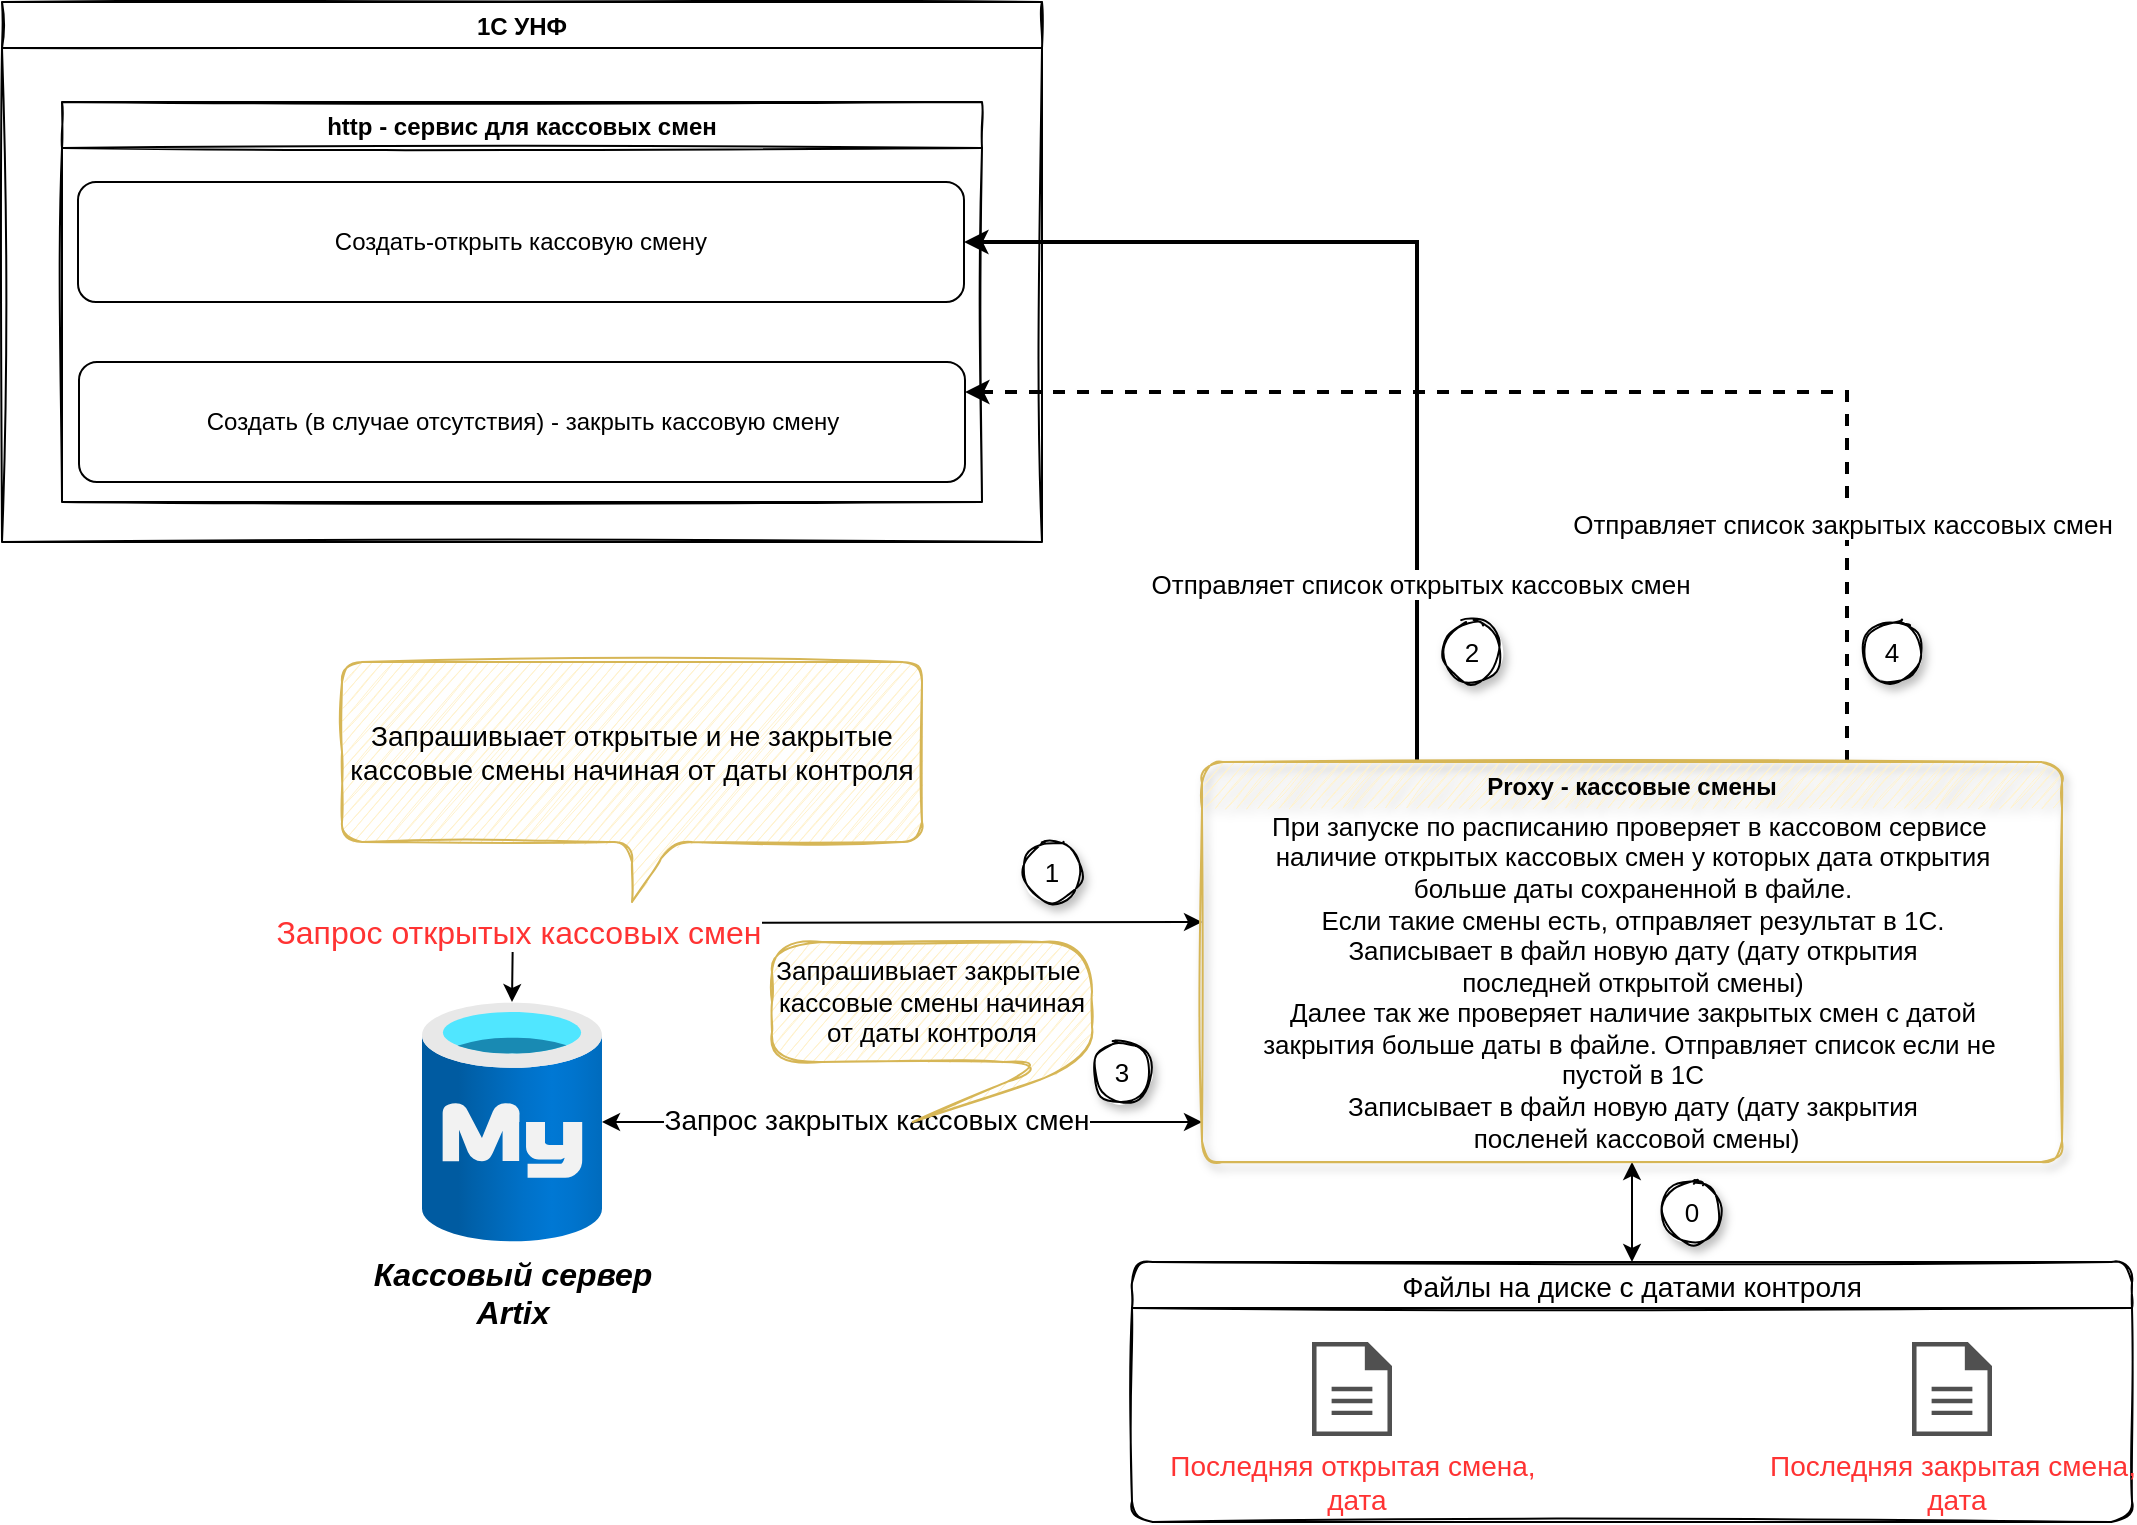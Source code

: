 <mxfile version="15.8.4" type="device"><diagram id="aXsvR8GPG2m_9DrB6gUw" name="Страница 1"><mxGraphModel dx="1102" dy="875" grid="1" gridSize="10" guides="1" tooltips="1" connect="1" arrows="1" fold="1" page="1" pageScale="1" pageWidth="1169" pageHeight="827" math="0" shadow="0"><root><mxCell id="0"/><mxCell id="1" parent="0"/><mxCell id="7s2B3bXKjC4CJTGoDvn3-1" value="1C УНФ" style="swimlane;sketch=1;" parent="1" vertex="1"><mxGeometry x="40" y="40" width="520" height="270" as="geometry"/></mxCell><mxCell id="7s2B3bXKjC4CJTGoDvn3-3" value="http - сервис для кассовых смен" style="swimlane;sketch=1;" parent="7s2B3bXKjC4CJTGoDvn3-1" vertex="1"><mxGeometry x="30" y="50" width="460" height="200" as="geometry"/></mxCell><mxCell id="7s2B3bXKjC4CJTGoDvn3-4" value="Создать-открыть кассовую смену" style="rounded=1;whiteSpace=wrap;html=1;" parent="7s2B3bXKjC4CJTGoDvn3-3" vertex="1"><mxGeometry x="8" y="40" width="443" height="60" as="geometry"/></mxCell><mxCell id="7s2B3bXKjC4CJTGoDvn3-5" value="Создать (в случае отсутствия) - закрыть кассовую смену" style="rounded=1;whiteSpace=wrap;html=1;" parent="7s2B3bXKjC4CJTGoDvn3-3" vertex="1"><mxGeometry x="8.5" y="130" width="443" height="60" as="geometry"/></mxCell><mxCell id="7s2B3bXKjC4CJTGoDvn3-10" style="edgeStyle=orthogonalEdgeStyle;rounded=0;orthogonalLoop=1;jettySize=auto;html=1;fontSize=16;startArrow=classic;startFill=1;" parent="1" edge="1"><mxGeometry relative="1" as="geometry"><mxPoint x="640" y="500" as="sourcePoint"/><mxPoint x="295" y="540" as="targetPoint"/></mxGeometry></mxCell><mxCell id="7s2B3bXKjC4CJTGoDvn3-11" value="Запрос открытых кассовых смен" style="edgeLabel;html=1;align=center;verticalAlign=middle;resizable=0;points=[];fontSize=16;fontColor=#FF3333;" parent="7s2B3bXKjC4CJTGoDvn3-10" vertex="1" connectable="0"><mxGeometry x="0.815" y="2" relative="1" as="geometry"><mxPoint as="offset"/></mxGeometry></mxCell><mxCell id="7s2B3bXKjC4CJTGoDvn3-18" style="edgeStyle=orthogonalEdgeStyle;rounded=0;orthogonalLoop=1;jettySize=auto;html=1;entryX=0.5;entryY=0;entryDx=0;entryDy=0;fontSize=14;fontColor=#000000;startArrow=classic;startFill=1;" parent="1" source="7s2B3bXKjC4CJTGoDvn3-6" target="7s2B3bXKjC4CJTGoDvn3-17" edge="1"><mxGeometry relative="1" as="geometry"/></mxCell><mxCell id="7s2B3bXKjC4CJTGoDvn3-22" style="edgeStyle=orthogonalEdgeStyle;rounded=0;orthogonalLoop=1;jettySize=auto;html=1;exitX=0.25;exitY=0;exitDx=0;exitDy=0;entryX=1;entryY=0.5;entryDx=0;entryDy=0;fontSize=13;fontColor=#000000;startArrow=none;startFill=0;strokeWidth=2;" parent="1" source="7s2B3bXKjC4CJTGoDvn3-6" target="7s2B3bXKjC4CJTGoDvn3-4" edge="1"><mxGeometry relative="1" as="geometry"/></mxCell><mxCell id="7s2B3bXKjC4CJTGoDvn3-24" value="Отправляет список открытых кассовых смен" style="edgeLabel;html=1;align=center;verticalAlign=middle;resizable=0;points=[];fontSize=13;fontColor=#000000;" parent="7s2B3bXKjC4CJTGoDvn3-22" vertex="1" connectable="0"><mxGeometry x="-0.634" y="-1" relative="1" as="geometry"><mxPoint as="offset"/></mxGeometry></mxCell><mxCell id="7s2B3bXKjC4CJTGoDvn3-23" style="edgeStyle=orthogonalEdgeStyle;rounded=0;orthogonalLoop=1;jettySize=auto;html=1;exitX=0.75;exitY=0;exitDx=0;exitDy=0;entryX=1;entryY=0.25;entryDx=0;entryDy=0;fontSize=13;fontColor=#000000;startArrow=none;startFill=0;dashed=1;strokeWidth=2;" parent="1" source="7s2B3bXKjC4CJTGoDvn3-6" target="7s2B3bXKjC4CJTGoDvn3-5" edge="1"><mxGeometry relative="1" as="geometry"/></mxCell><mxCell id="7s2B3bXKjC4CJTGoDvn3-26" value="Отправляет список закрытых кассовых смен" style="edgeLabel;html=1;align=center;verticalAlign=middle;resizable=0;points=[];fontSize=13;fontColor=#000000;" parent="7s2B3bXKjC4CJTGoDvn3-23" vertex="1" connectable="0"><mxGeometry x="-0.62" y="3" relative="1" as="geometry"><mxPoint as="offset"/></mxGeometry></mxCell><mxCell id="7s2B3bXKjC4CJTGoDvn3-19" style="edgeStyle=orthogonalEdgeStyle;rounded=0;orthogonalLoop=1;jettySize=auto;html=1;fontSize=14;fontColor=#000000;startArrow=classic;startFill=1;" parent="1" source="7s2B3bXKjC4CJTGoDvn3-9" edge="1"><mxGeometry relative="1" as="geometry"><mxPoint x="640" y="600" as="targetPoint"/></mxGeometry></mxCell><mxCell id="7s2B3bXKjC4CJTGoDvn3-20" value="Запрос закрытых кассовых смен" style="edgeLabel;html=1;align=center;verticalAlign=middle;resizable=0;points=[];fontSize=14;fontColor=#000000;" parent="7s2B3bXKjC4CJTGoDvn3-19" vertex="1" connectable="0"><mxGeometry x="-0.087" y="1" relative="1" as="geometry"><mxPoint as="offset"/></mxGeometry></mxCell><mxCell id="7s2B3bXKjC4CJTGoDvn3-9" value="&lt;b style=&quot;font-size: 16px&quot;&gt;&lt;i&gt;Кассовый сервер&lt;br&gt;Artix&lt;/i&gt;&lt;/b&gt;" style="aspect=fixed;html=1;points=[];align=center;image;fontSize=12;image=img/lib/azure2/databases/Azure_Database_MySQL_Server.svg;rounded=1;sketch=1;" parent="1" vertex="1"><mxGeometry x="250" y="540" width="90" height="120" as="geometry"/></mxCell><mxCell id="7s2B3bXKjC4CJTGoDvn3-12" value="Запрашивыает открытые и не закрытые кассовые смены начиная от даты контроля" style="shape=callout;whiteSpace=wrap;html=1;perimeter=calloutPerimeter;rounded=1;sketch=1;fontSize=14;fillColor=#fff2cc;strokeColor=#d6b656;fillStyle=hachure;shadow=0;" parent="1" vertex="1"><mxGeometry x="210" y="370" width="290" height="120" as="geometry"/></mxCell><mxCell id="7s2B3bXKjC4CJTGoDvn3-17" value="Файлы на диске с датами контроля" style="swimlane;rounded=1;shadow=0;sketch=1;fillStyle=hachure;fontSize=14;fontColor=#000000;fontStyle=0" parent="1" vertex="1"><mxGeometry x="605" y="670" width="500" height="130" as="geometry"/></mxCell><mxCell id="7s2B3bXKjC4CJTGoDvn3-16" value="" style="group" parent="7s2B3bXKjC4CJTGoDvn3-17" vertex="1" connectable="0"><mxGeometry x="90" y="40" width="340" height="47" as="geometry"/></mxCell><mxCell id="7s2B3bXKjC4CJTGoDvn3-14" value="Последняя открытая смена,&lt;br&gt;&amp;nbsp;дата" style="sketch=0;pointerEvents=1;shadow=0;dashed=0;html=1;strokeColor=none;fillColor=#505050;labelPosition=center;verticalLabelPosition=bottom;verticalAlign=top;outlineConnect=0;align=center;shape=mxgraph.office.concepts.document;rounded=1;fillStyle=hachure;fontSize=14;fontColor=#FF3333;" parent="7s2B3bXKjC4CJTGoDvn3-16" vertex="1"><mxGeometry width="40" height="47" as="geometry"/></mxCell><mxCell id="7s2B3bXKjC4CJTGoDvn3-15" value="Последняя закрытая смена,&lt;br&gt;&amp;nbsp;дата" style="sketch=0;pointerEvents=1;shadow=0;dashed=0;html=1;strokeColor=none;fillColor=#505050;labelPosition=center;verticalLabelPosition=bottom;verticalAlign=top;outlineConnect=0;align=center;shape=mxgraph.office.concepts.document;rounded=1;fillStyle=hachure;fontSize=14;fontColor=#FF3333;" parent="7s2B3bXKjC4CJTGoDvn3-16" vertex="1"><mxGeometry x="300" width="40" height="47" as="geometry"/></mxCell><mxCell id="7s2B3bXKjC4CJTGoDvn3-21" value="Запрашивыает закрытые&amp;nbsp; кассовые смены начиная от даты контроля" style="shape=callout;whiteSpace=wrap;html=1;perimeter=calloutPerimeter;rounded=1;sketch=1;fontSize=13;fillColor=#fff2cc;strokeColor=#d6b656;fillStyle=hachure;shadow=0;arcSize=50;size=30;position=0.88;position2=0.44;" parent="1" vertex="1"><mxGeometry x="425" y="510" width="160" height="90" as="geometry"/></mxCell><mxCell id="7s2B3bXKjC4CJTGoDvn3-6" value="Proxy - кассовые смены" style="swimlane;rounded=1;sketch=1;fillColor=#fff2cc;strokeColor=#d6b656;shadow=1;glass=0;swimlaneLine=0;swimlaneFillColor=none;fillStyle=auto;" parent="1" vertex="1"><mxGeometry x="640" y="420" width="430" height="200" as="geometry"/></mxCell><mxCell id="7s2B3bXKjC4CJTGoDvn3-31" value="При запуске по расписанию проверяет в кассовом сервисе&amp;nbsp;&lt;br&gt;наличие открытых кассовых смен у которых дата открытия&lt;br&gt;больше даты сохраненной в файле.&lt;br&gt;Если такие смены есть, отправляет результат в 1С.&lt;br&gt;Записывает в файл новую дату (дату открытия &lt;br&gt;последней открытой смены)&lt;br&gt;Далее так же проверяет наличие закрытых смен с датой&lt;br&gt;закрытия больше даты в файле. Отправляет список если не&amp;nbsp;&lt;br&gt;пустой в 1С&lt;br&gt;Записывает в файл новую дату (дату закрытия&lt;br&gt;&amp;nbsp;посленей кассовой смены)" style="text;html=1;align=center;verticalAlign=middle;resizable=0;points=[];autosize=1;strokeColor=none;fillColor=none;fontSize=13;fontColor=#000000;" parent="7s2B3bXKjC4CJTGoDvn3-6" vertex="1"><mxGeometry x="20" y="20" width="390" height="180" as="geometry"/></mxCell><mxCell id="7s2B3bXKjC4CJTGoDvn3-25" value="2" style="ellipse;whiteSpace=wrap;html=1;aspect=fixed;rounded=1;shadow=1;glass=0;sketch=1;fillStyle=auto;fontSize=13;fontColor=#000000;gradientColor=none;" parent="1" vertex="1"><mxGeometry x="760" y="350" width="30" height="30" as="geometry"/></mxCell><mxCell id="7s2B3bXKjC4CJTGoDvn3-27" value="1" style="ellipse;whiteSpace=wrap;html=1;aspect=fixed;rounded=1;shadow=1;glass=0;sketch=1;fillStyle=auto;fontSize=13;fontColor=#000000;gradientColor=none;" parent="1" vertex="1"><mxGeometry x="550" y="460" width="30" height="30" as="geometry"/></mxCell><mxCell id="7s2B3bXKjC4CJTGoDvn3-28" value="4" style="ellipse;whiteSpace=wrap;html=1;aspect=fixed;rounded=1;shadow=1;glass=0;sketch=1;fillStyle=auto;fontSize=13;fontColor=#000000;gradientColor=none;" parent="1" vertex="1"><mxGeometry x="970" y="350" width="30" height="30" as="geometry"/></mxCell><mxCell id="7s2B3bXKjC4CJTGoDvn3-29" value="0" style="ellipse;whiteSpace=wrap;html=1;aspect=fixed;rounded=1;shadow=1;glass=0;sketch=1;fillStyle=auto;fontSize=13;fontColor=#000000;gradientColor=none;" parent="1" vertex="1"><mxGeometry x="870" y="630" width="30" height="30" as="geometry"/></mxCell><mxCell id="7s2B3bXKjC4CJTGoDvn3-30" value="3" style="ellipse;whiteSpace=wrap;html=1;aspect=fixed;rounded=1;shadow=1;glass=0;sketch=1;fillStyle=auto;fontSize=13;fontColor=#000000;gradientColor=none;" parent="1" vertex="1"><mxGeometry x="585" y="560" width="30" height="30" as="geometry"/></mxCell></root></mxGraphModel></diagram></mxfile>